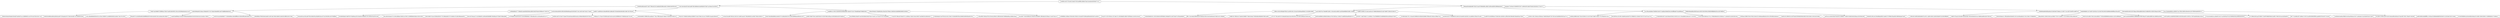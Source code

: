 digraph G{
 node[shape=record]
node0xc00015ce40[label="<f0>|9c6f641e5f17f22a6251beb374f10a4f6fbc3b69e7bad1a5eab5e629fc8d77c0|<f2>"]
node0xc000376330[label="<f0>|339636cbfbcbed337c6d77885a022013a9db492898ced0a7c946e3cb933f4163|<f2>|16a7a0c4b4cfb7de42addf7d916dfe6ec9ca60db3b37fa97ca164ee1f1e55920|<f4>"]
node0xc000376270[label="<f0>|76d674a209896732f980ea73b547ae4f2cbb50f321581e23d268a64a04a21a1d|<f2>|4ef45096abd3524ba4139beb00275471bbaf1d9a890fc2ef378affbb0bb8033d|<f4>"]
node0xc000088150[label="<f0>|6b06cf456a829bab6189cdb7baf0497accc3d689081e1e07641eb7bd103e712d|<f2>|639030c96b64a894a5b63e5a067520eea6a29747fa81b0cfb573a7bb9835456e|<f4>|c4d1cd8a9b9b9d5fa0452a103ec16dd847a1e9d68383853cd4de716e279c7667|<f6>"]
node0xc000376270 : f0 -> node0xc000088150
node0xc0000881b0[label="<f0>|ffcdecff17d1c6b5fb46855698ff0662f878d34cbd4922652a5bebc06418b627|<f2>|1aee828a6f86ab1045e4f7f0b9a0ddaf9efc624829208434cb1dcefa4c7efd41|<f4>"]
node0xc000376270 : f2 -> node0xc0000881b0
node0xc0003761b0[label="<f0>|e03023ca5a3fab8fe877126d46d8be2a90edff9b041f5bf43ff43e6028b557b2|<f2>|cfb0bf9fab7f06563e9cda6813c6f14be7b6b16b6923c9d55b2bffb2d3537d9a|<f4>"]
node0xc000376270 : f4 -> node0xc0003761b0
node0xc000376330 : f0 -> node0xc000376270
node0xc0003762d0[label="<f0>|e389afe89cd777499a62ceae0640b39a0caf64529af79e3e3288be4471583753|<f2>|ccb2bc494e4d59814f053d3d08e90eaa818302b03716c134d7e46754d12744e6|<f4>|add8571ed085bc0c39a4f930b31dd9a3657920e93d403634f013d927d5793c63|<f6>"]
node0xc000376210[label="<f0>|00c6a362ea24b2ad97f30c59b5835a3fa8655bce557bc539260b14f47f0dfbbb|<f2>|82d4984dbed7e68f78570eb90ea328136a564169fa6d133519f3b435a8291046|<f4>"]
node0xc0003762d0 : f0 -> node0xc000376210
node0xc00031c3c0[label="<f0>|36ccdd3430a6c07312802efb9be23d63c3a76922c2b6f8d6e8c9da4419913036|<f2>|0462cfe9b742ae1d29b5d035677d7c8fedabd027b73ed84e7d1dd5389ea6a62b|<f4>|93e19478e4ae227a52b9bd821e365eb63fefd6fb7d649ba507f2b907688a0d69|<f6>|15f79fa681fc0a82b33d722d443f9d969d17085edbc6341c0556a99ec9f1c071|<f8>"]
node0xc0003762d0 : f2 -> node0xc00031c3c0
node0xc0003ee060[label="<f0>|e938b1eef22323e071faeed700ce6c8aa49d05e4e5a1068ab36bd563297d3ccf|<f2>|4fbdaec21c7dcee7033db54ab25ecbc4a43c50f8f68cfc573b8dda5a8c7b1c60|<f4>"]
node0xc0003762d0 : f4 -> node0xc0003ee060
node0xc0003ee0c0[label="<f0>|1dd3d4d985229f6b35bcaabba0c776ac78fb5adaad74d9a372fe383f47656223|<f2>|76b1825726fe0b1b90ba2d38867310e5709e2c3cc4c276d5f913aaaba2b6e44f|<f4>"]
node0xc0003762d0 : f6 -> node0xc0003ee0c0
node0xc000376330 : f2 -> node0xc0003762d0
node0xc0006881b0[label="<f0>|babf6fc2c1300152b83062dc86ab49857da035701617f5ebbf0ab67988d55f45|<f2>|43ba3394efc47ddaf6c8bce1fea33cb768ee12e9b3e0c4b689683980f10395b5|<f4>"]
node0xc000688090[label="<f0>|2e54a25a5a8b7862e51d451612e6624ae452768c686302ce30937366162881b7|<f2>|834b7bd3af9a9b9fec5e6463707a38eb39d23f142948cd9f9bbee08b49c1fe7f|<f4>|e4f9873febf736415efd2f3d34701f58766fc45fdaa2c0005b6b34d297de0bcd|<f6>"]
node0xc0006881b0 : f0 -> node0xc000688090
node0xc0006880f0[label="<f0>|b5a2f0868c50daf57ee335828b6209497bb247e4d11ce754ae7b735705aebf85|<f2>|710a3297269ca87d5ed373114d08aa7cdda7e34e160927ee3bd81b5c9b59cb37|<f4>|a76d40ebab13cef76545c3451328e27e2b64bf82f03a336665568000be93b79e|<f6>"]
node0xc0006881b0 : f2 -> node0xc0006880f0
node0xc00031c180[label="<f0>|c26ac98d12fa8ca876c520e44a286c01cf8d5464567d99b8e6feac5d9be2beaa|<f2>|94c3997726445d69a5e22b0ef25c0f4d9611ffe39a81823faea114ce07e5a1a7|<f4>|e29bf898cc50d6a47850c63e763001525e3ef3792684abf4b4d562bd7ec49301|<f6>|fc4a207c1f1b76504c1337a6a7511953bdbdf148b974f2fb0da13cc63c3c0ced|<f8>"]
node0xc0006881b0 : f4 -> node0xc00031c180
node0xc000376330 : f4 -> node0xc0006881b0
node0xc00015ce40 : f0 -> node0xc000376330
node0xc000376390[label="<f0>|396aaf5b3dddb46673f2d7c5ac87608eb96cc4f6d7a385e4d838186f9ebb40d1|<f2>|e6aabec72cf5a3a7e5b60f5322fc71ed84c90149a878c8e52d54fc6c7570e7f7|<f4>"]
node0xc0003779e0[label="<f0>|3f60cc342d160bab67fda7a1e05915b1153ca018c994ae90b8c2143cdb0c5989|<f2>|aa3c53db791e78ee66b7abfc1133ec9a54cd8b15a43f4a88dfbd528df1145dbb|<f4>|74ebff11b46b2151e4e1ee04c32789992f64b642f144d74b69723fe34316dc20|<f6>"]
node0xc0003ef590[label="<f0>|03b363bdb5501130202d8c924f3f38d0c2599a9f21b1ef579a67315f5ad49b08|<f2>|dffc17a5c49a81fbf0b4bc8256e9ae420b22941fbcf9404d75bf52432158fa6b|<f4>"]
node0xc0003779e0 : f0 -> node0xc0003ef590
node0xc000689f80[label="<f0>|26f8878c7f6d54427da840209fd877b69164da3736fc6d6c90b960978852a692|<f2>|a7fc7b77081e9f197018e6a092dab1fa3c392091b12f226032d60ba0238301bb|<f4>"]
node0xc0003779e0 : f2 -> node0xc000689f80
node0xc000452000[label="<f0>|b63fc0e8f9861ef36b303d6a2e7951f3d34a11d4b5374a9f8393eef639567e7c|<f2>|e6799717add794b4712c3d83e17341f399f892024d6996d3654e3d0bab370b2f|<f4>"]
node0xc0003779e0 : f4 -> node0xc000452000
node0xc000453440[label="<f0>|910b62ebdc7811243ae5d1986643540fa00cbb88e7fd84a0518e3ecc088e370a|<f2>|bd29042eb14730689bf162c661d243a9561de26b12e1ab80fe13f5afc2f1e491|<f4>|3cadf0791d43fd94ee732b91b61a3b5b01a2ffc82b61f9d4d623be6d30a37bb9|<f6>"]
node0xc0003779e0 : f6 -> node0xc000453440
node0xc000376390 : f0 -> node0xc0003779e0
node0xc000377a40[label="<f0>|5a13f5aa4bddee7bd0b93249237cdadba34b9ef20e2c640ffbab670acb889aa0|<f2>|f88bfc68eab6ba38003ae4cc950319d18064190b639dffa8de33e1e3d786f5b5|<f4>"]
node0xc0004534a0[label="<f0>|e2956118d1230e0cc92b6a5a748d030ba6073b75591a61bd0bfdcf0582ae27cc|<f2>|b4df4a2fef8b18e5726c55280547a7e207b4872668753de217812fbe594155a1|<f4>|b61dd294cc0418812da8944a0d43f7421f9d92611054b075b7d747ee7b1ae71b|<f6>"]
node0xc000377a40 : f0 -> node0xc0004534a0
node0xc000377920[label="<f0>|22bbcfb4f5c9327ae5549a40285e22c62b15c41145ead6eb1e8e2e527124519e|<f2>|41ad7a4b454d9ce4c75c1c79fe9468e561b10bd5ea711ab4de331e3d4260164a|<f4>|35f5bee2cf8b6793447681d18e5437e56ebaed6de3e329c2cf350dfa2da0ee41|<f6>|5ab03c331df6433c1bd7f5ed32f4f49d038dc0db2f16352dd421081fe32f288b|<f8>"]
node0xc000377a40 : f2 -> node0xc000377920
node0xc000377980[label="<f0>|af87bc31e5b0265bd78a92622c6668577e0b67d29d559c9539eae18333f4e29d|<f2>|58b492b19b1e01000effadaf4fb134e8027b7f6691f0ae95624fbf46aba87ed9|<f4>"]
node0xc000377a40 : f4 -> node0xc000377980
node0xc000376390 : f2 -> node0xc000377a40
node0xc00031dda0[label="<f0>|80b9848a8840bf4a0de1916d2646739e6a1c21082712a13d57b40f32ce66f7c8|<f2>|9efe089d9613107e697420503a742185d78d108202dd69e0e866f8ac3fcea2f0|<f4>|0b3c9ab0b2e6553297dbaac308e4afb6340dc319d9b2f0c1fcfd220daa5c395d|<f6>|1bcc22be8a69882a1d89597aca76fcd1ddfcceb4ea0cac3e7d3b04ade8cfb152|<f8>"]
node0xc0003ef2c0[label="<f0>|2bf5405249f539d3b06607bc29211af84240fc51dd5303bd97d2cf392f9fb882|<f2>|39d97d7bacb25304d978e56a38dc7692e0b48d2924e7d6695a66644dc87d91bd|<f4>"]
node0xc00031dda0 : f0 -> node0xc0003ef2c0
node0xc0003ef320[label="<f0>|38c0b2d8ae3c11f85a84fe403de0b153415e349aabbcb12341206e747b68d839|<f2>|0dba4f463c13084234d1ae1660b77f197c1da9917132419d58c20f4a189b2d07|<f4>"]
node0xc00031dda0 : f2 -> node0xc0003ef320
node0xc00031dc80[label="<f0>|80d23c55c4feb720b15cb4cd80d177fcf3e3bdf96883e48afce1cd32c68f6ed8|<f2>|ae815a3d59499f99542ff6fb6b637ffb7664a972edde5d9fb1bec4888d4a5838|<f4>|a0325a992a1dedbf4855fd9010d205b5a0d51533f31e71f879a093b38e22d3cd|<f6>|070cd1644bb2a1a38e0f134237ca350834af74a234869a8c6aa46df0a0fa3644|<f8>"]
node0xc00031dda0 : f4 -> node0xc00031dc80
node0xc000074c30[label="<f0>|b71896cd28c5aaf700f9272556f7888df266452a9f3179932810ac3a583e95f1|<f2>|69777a2e89a2827a96e4c7c82314acdb53884f3f85caae695f1f544307216c4b|<f4>"]
node0xc00031dda0 : f6 -> node0xc000074c30
node0xc000074cf0[label="<f0>|2e08e8e44edba33ffaf25c82ba5f4b5ee7d3712a83abd125a34be933a5a7ae62|<f2>|291db8131f082acd47b2d220e0a48f4c65b5e370e3c6f270f317f0a937c65308|<f4>|ee8820880449df8ffb1a7e95ae32d0b9e68d8f28036407a23026ef1582224ebe|<f6>|332482fdd894ca50a3e0bb346ea02516db21894559001218bf60b8cb170496a4|<f8>"]
node0xc00031dda0 : f8 -> node0xc000074cf0
node0xc000376390 : f4 -> node0xc00031dda0
node0xc00015ce40 : f2 -> node0xc000376390
}
